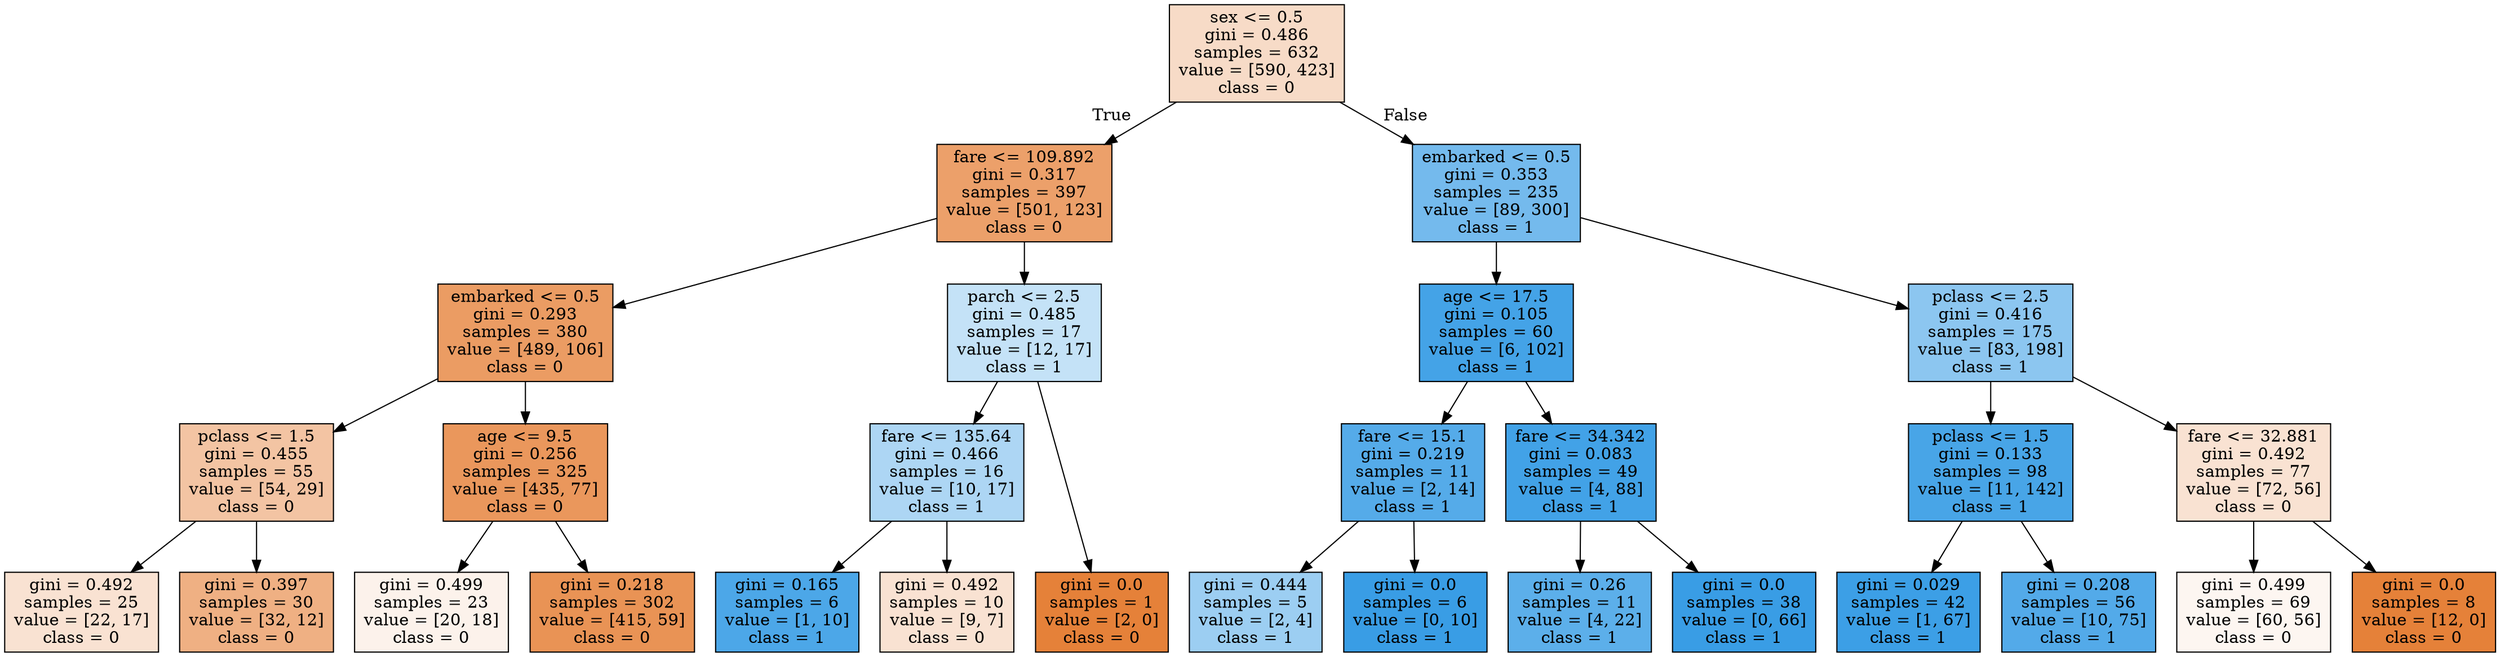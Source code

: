 digraph Tree {
node [shape=box, style="filled", color="black"] ;
graph [ranksep=equally, splines=polyline] ;
0 [label="sex <= 0.5\ngini = 0.486\nsamples = 632\nvalue = [590, 423]\nclass = 0", fillcolor="#e5813948"] ;
1 [label="fare <= 109.892\ngini = 0.317\nsamples = 397\nvalue = [501, 123]\nclass = 0", fillcolor="#e58139c0"] ;
0 -> 1 [labeldistance=2.5, labelangle=45, headlabel="True"] ;
2 [label="embarked <= 0.5\ngini = 0.293\nsamples = 380\nvalue = [489, 106]\nclass = 0", fillcolor="#e58139c8"] ;
1 -> 2 ;
3 [label="pclass <= 1.5\ngini = 0.455\nsamples = 55\nvalue = [54, 29]\nclass = 0", fillcolor="#e5813976"] ;
2 -> 3 ;
4 [label="gini = 0.492\nsamples = 25\nvalue = [22, 17]\nclass = 0", fillcolor="#e581393a"] ;
3 -> 4 ;
5 [label="gini = 0.397\nsamples = 30\nvalue = [32, 12]\nclass = 0", fillcolor="#e581399f"] ;
3 -> 5 ;
6 [label="age <= 9.5\ngini = 0.256\nsamples = 325\nvalue = [435, 77]\nclass = 0", fillcolor="#e58139d2"] ;
2 -> 6 ;
7 [label="gini = 0.499\nsamples = 23\nvalue = [20, 18]\nclass = 0", fillcolor="#e5813919"] ;
6 -> 7 ;
8 [label="gini = 0.218\nsamples = 302\nvalue = [415, 59]\nclass = 0", fillcolor="#e58139db"] ;
6 -> 8 ;
9 [label="parch <= 2.5\ngini = 0.485\nsamples = 17\nvalue = [12, 17]\nclass = 1", fillcolor="#399de54b"] ;
1 -> 9 ;
10 [label="fare <= 135.64\ngini = 0.466\nsamples = 16\nvalue = [10, 17]\nclass = 1", fillcolor="#399de569"] ;
9 -> 10 ;
11 [label="gini = 0.165\nsamples = 6\nvalue = [1, 10]\nclass = 1", fillcolor="#399de5e6"] ;
10 -> 11 ;
12 [label="gini = 0.492\nsamples = 10\nvalue = [9, 7]\nclass = 0", fillcolor="#e5813939"] ;
10 -> 12 ;
13 [label="gini = 0.0\nsamples = 1\nvalue = [2, 0]\nclass = 0", fillcolor="#e58139ff"] ;
9 -> 13 ;
14 [label="embarked <= 0.5\ngini = 0.353\nsamples = 235\nvalue = [89, 300]\nclass = 1", fillcolor="#399de5b3"] ;
0 -> 14 [labeldistance=2.5, labelangle=-45, headlabel="False"] ;
15 [label="age <= 17.5\ngini = 0.105\nsamples = 60\nvalue = [6, 102]\nclass = 1", fillcolor="#399de5f0"] ;
14 -> 15 ;
16 [label="fare <= 15.1\ngini = 0.219\nsamples = 11\nvalue = [2, 14]\nclass = 1", fillcolor="#399de5db"] ;
15 -> 16 ;
17 [label="gini = 0.444\nsamples = 5\nvalue = [2, 4]\nclass = 1", fillcolor="#399de57f"] ;
16 -> 17 ;
18 [label="gini = 0.0\nsamples = 6\nvalue = [0, 10]\nclass = 1", fillcolor="#399de5ff"] ;
16 -> 18 ;
19 [label="fare <= 34.342\ngini = 0.083\nsamples = 49\nvalue = [4, 88]\nclass = 1", fillcolor="#399de5f3"] ;
15 -> 19 ;
20 [label="gini = 0.26\nsamples = 11\nvalue = [4, 22]\nclass = 1", fillcolor="#399de5d1"] ;
19 -> 20 ;
21 [label="gini = 0.0\nsamples = 38\nvalue = [0, 66]\nclass = 1", fillcolor="#399de5ff"] ;
19 -> 21 ;
22 [label="pclass <= 2.5\ngini = 0.416\nsamples = 175\nvalue = [83, 198]\nclass = 1", fillcolor="#399de594"] ;
14 -> 22 ;
23 [label="pclass <= 1.5\ngini = 0.133\nsamples = 98\nvalue = [11, 142]\nclass = 1", fillcolor="#399de5eb"] ;
22 -> 23 ;
24 [label="gini = 0.029\nsamples = 42\nvalue = [1, 67]\nclass = 1", fillcolor="#399de5fb"] ;
23 -> 24 ;
25 [label="gini = 0.208\nsamples = 56\nvalue = [10, 75]\nclass = 1", fillcolor="#399de5dd"] ;
23 -> 25 ;
26 [label="fare <= 32.881\ngini = 0.492\nsamples = 77\nvalue = [72, 56]\nclass = 0", fillcolor="#e5813939"] ;
22 -> 26 ;
27 [label="gini = 0.499\nsamples = 69\nvalue = [60, 56]\nclass = 0", fillcolor="#e5813911"] ;
26 -> 27 ;
28 [label="gini = 0.0\nsamples = 8\nvalue = [12, 0]\nclass = 0", fillcolor="#e58139ff"] ;
26 -> 28 ;
{rank=same ; 0} ;
{rank=same ; 1; 14} ;
{rank=same ; 2; 9; 15; 22} ;
{rank=same ; 3; 6; 10; 16; 19; 23; 26} ;
{rank=same ; 4; 5; 7; 8; 11; 12; 13; 17; 18; 20; 21; 24; 25; 27; 28} ;
}